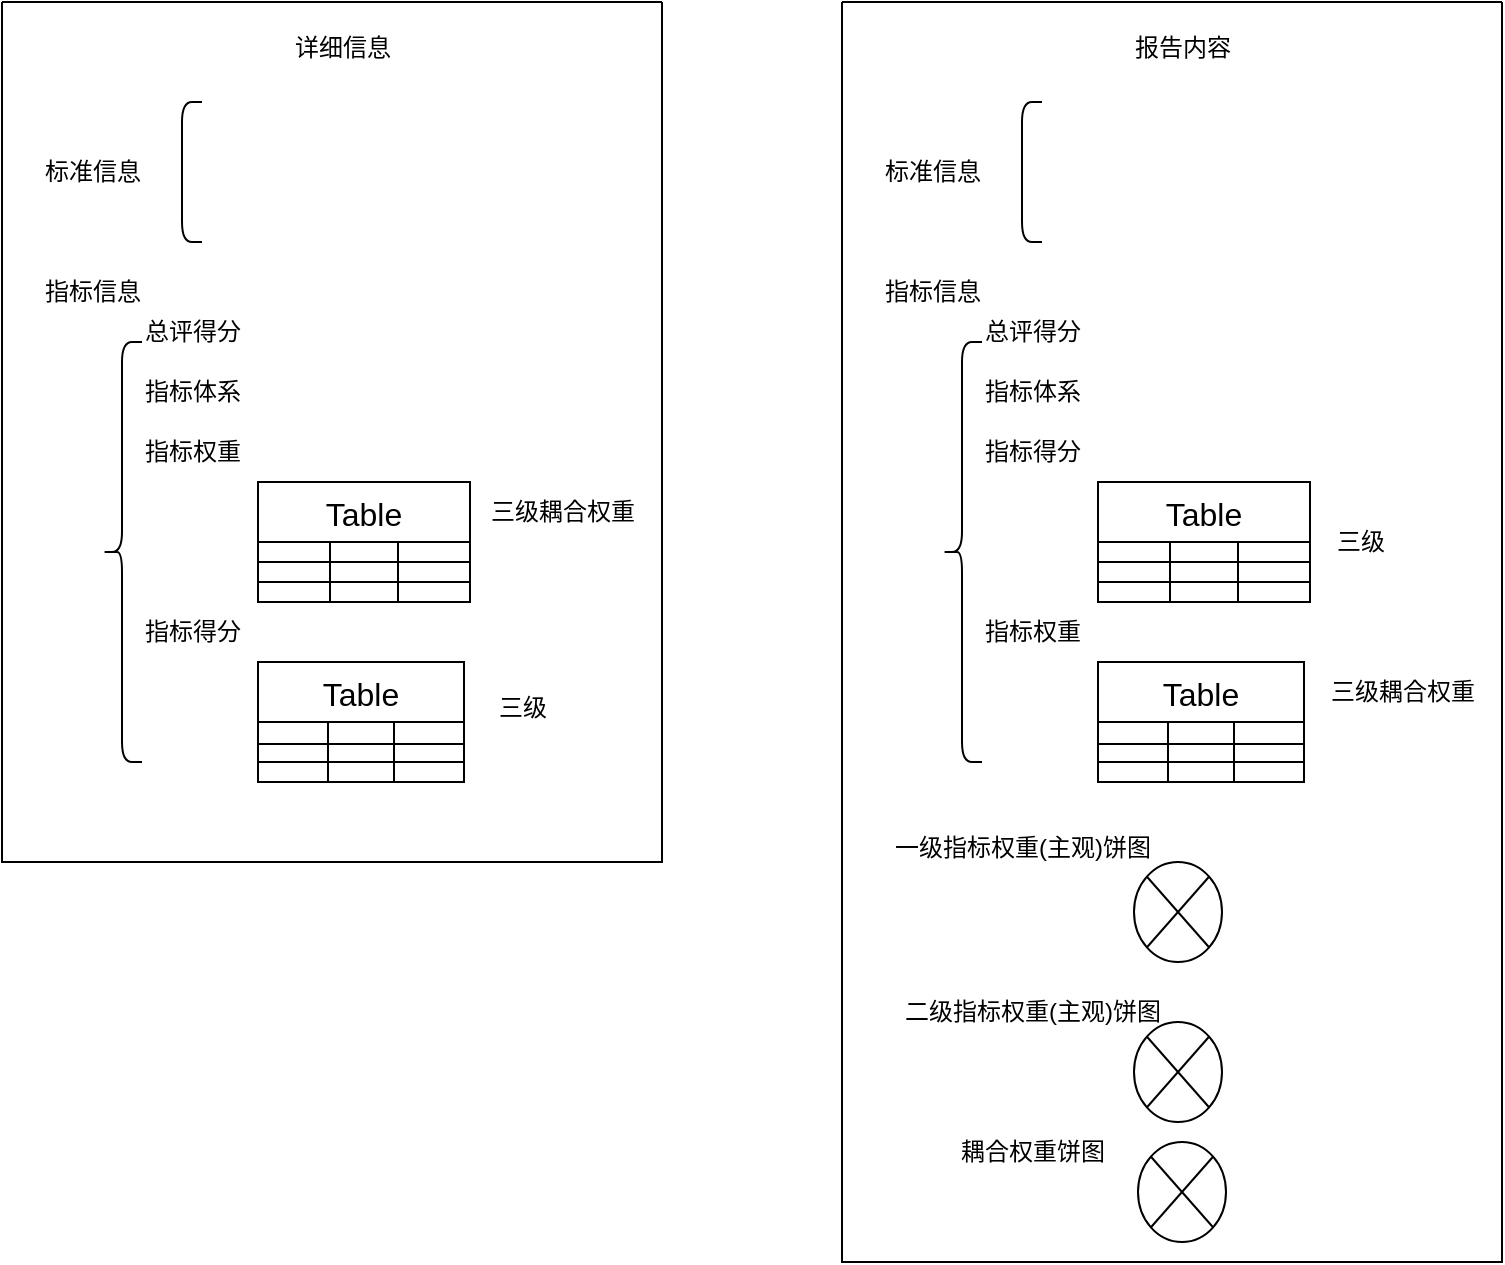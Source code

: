 <mxfile version="24.7.1" type="github">
  <diagram name="第 1 页" id="54DMhBAdJsvp6dHajpUP">
    <mxGraphModel dx="1075" dy="451" grid="1" gridSize="10" guides="1" tooltips="1" connect="1" arrows="1" fold="1" page="1" pageScale="1" pageWidth="827" pageHeight="1169" math="0" shadow="0">
      <root>
        <mxCell id="0" />
        <mxCell id="1" parent="0" />
        <mxCell id="b9Zt9LoIyYziU5IH4zG4-35" value="" style="swimlane;startSize=0;" vertex="1" parent="1">
          <mxGeometry x="110" y="270" width="330" height="430" as="geometry" />
        </mxCell>
        <mxCell id="b9Zt9LoIyYziU5IH4zG4-36" value="指标权重" style="text;html=1;align=center;verticalAlign=middle;resizable=0;points=[];autosize=1;strokeColor=none;fillColor=none;" vertex="1" parent="b9Zt9LoIyYziU5IH4zG4-35">
          <mxGeometry x="60" y="210" width="70" height="30" as="geometry" />
        </mxCell>
        <mxCell id="b9Zt9LoIyYziU5IH4zG4-37" value="指标得分" style="text;html=1;align=center;verticalAlign=middle;resizable=0;points=[];autosize=1;strokeColor=none;fillColor=none;" vertex="1" parent="b9Zt9LoIyYziU5IH4zG4-35">
          <mxGeometry x="60" y="300" width="70" height="30" as="geometry" />
        </mxCell>
        <mxCell id="b9Zt9LoIyYziU5IH4zG4-38" value="指标体系" style="text;html=1;align=center;verticalAlign=middle;resizable=0;points=[];autosize=1;strokeColor=none;fillColor=none;" vertex="1" parent="b9Zt9LoIyYziU5IH4zG4-35">
          <mxGeometry x="60" y="180" width="70" height="30" as="geometry" />
        </mxCell>
        <mxCell id="b9Zt9LoIyYziU5IH4zG4-39" value="标准信息" style="text;html=1;align=center;verticalAlign=middle;resizable=0;points=[];autosize=1;strokeColor=none;fillColor=none;" vertex="1" parent="b9Zt9LoIyYziU5IH4zG4-35">
          <mxGeometry x="10" y="70" width="70" height="30" as="geometry" />
        </mxCell>
        <mxCell id="b9Zt9LoIyYziU5IH4zG4-40" value="详细信息" style="text;html=1;align=center;verticalAlign=middle;resizable=0;points=[];autosize=1;strokeColor=none;fillColor=none;" vertex="1" parent="b9Zt9LoIyYziU5IH4zG4-35">
          <mxGeometry x="135" y="8" width="70" height="30" as="geometry" />
        </mxCell>
        <mxCell id="b9Zt9LoIyYziU5IH4zG4-41" value="指标信息" style="text;html=1;align=center;verticalAlign=middle;resizable=0;points=[];autosize=1;strokeColor=none;fillColor=none;" vertex="1" parent="b9Zt9LoIyYziU5IH4zG4-35">
          <mxGeometry x="10" y="130" width="70" height="30" as="geometry" />
        </mxCell>
        <mxCell id="b9Zt9LoIyYziU5IH4zG4-42" value="Table" style="shape=table;startSize=30;container=1;collapsible=0;childLayout=tableLayout;strokeColor=default;fontSize=16;" vertex="1" parent="b9Zt9LoIyYziU5IH4zG4-35">
          <mxGeometry x="128" y="330" width="103" height="60" as="geometry" />
        </mxCell>
        <mxCell id="b9Zt9LoIyYziU5IH4zG4-43" value="" style="shape=tableRow;horizontal=0;startSize=0;swimlaneHead=0;swimlaneBody=0;strokeColor=inherit;top=0;left=0;bottom=0;right=0;collapsible=0;dropTarget=0;fillColor=none;points=[[0,0.5],[1,0.5]];portConstraint=eastwest;fontSize=16;" vertex="1" parent="b9Zt9LoIyYziU5IH4zG4-42">
          <mxGeometry y="30" width="103" height="11" as="geometry" />
        </mxCell>
        <mxCell id="b9Zt9LoIyYziU5IH4zG4-44" value="" style="shape=partialRectangle;html=1;whiteSpace=wrap;connectable=0;strokeColor=inherit;overflow=hidden;fillColor=none;top=0;left=0;bottom=0;right=0;pointerEvents=1;fontSize=16;" vertex="1" parent="b9Zt9LoIyYziU5IH4zG4-43">
          <mxGeometry width="35" height="11" as="geometry">
            <mxRectangle width="35" height="11" as="alternateBounds" />
          </mxGeometry>
        </mxCell>
        <mxCell id="b9Zt9LoIyYziU5IH4zG4-45" value="" style="shape=partialRectangle;html=1;whiteSpace=wrap;connectable=0;strokeColor=inherit;overflow=hidden;fillColor=none;top=0;left=0;bottom=0;right=0;pointerEvents=1;fontSize=16;" vertex="1" parent="b9Zt9LoIyYziU5IH4zG4-43">
          <mxGeometry x="35" width="33" height="11" as="geometry">
            <mxRectangle width="33" height="11" as="alternateBounds" />
          </mxGeometry>
        </mxCell>
        <mxCell id="b9Zt9LoIyYziU5IH4zG4-46" value="" style="shape=partialRectangle;html=1;whiteSpace=wrap;connectable=0;strokeColor=inherit;overflow=hidden;fillColor=none;top=0;left=0;bottom=0;right=0;pointerEvents=1;fontSize=16;" vertex="1" parent="b9Zt9LoIyYziU5IH4zG4-43">
          <mxGeometry x="68" width="35" height="11" as="geometry">
            <mxRectangle width="35" height="11" as="alternateBounds" />
          </mxGeometry>
        </mxCell>
        <mxCell id="b9Zt9LoIyYziU5IH4zG4-47" value="" style="shape=tableRow;horizontal=0;startSize=0;swimlaneHead=0;swimlaneBody=0;strokeColor=inherit;top=0;left=0;bottom=0;right=0;collapsible=0;dropTarget=0;fillColor=none;points=[[0,0.5],[1,0.5]];portConstraint=eastwest;fontSize=16;" vertex="1" parent="b9Zt9LoIyYziU5IH4zG4-42">
          <mxGeometry y="41" width="103" height="9" as="geometry" />
        </mxCell>
        <mxCell id="b9Zt9LoIyYziU5IH4zG4-48" value="" style="shape=partialRectangle;html=1;whiteSpace=wrap;connectable=0;strokeColor=inherit;overflow=hidden;fillColor=none;top=0;left=0;bottom=0;right=0;pointerEvents=1;fontSize=16;" vertex="1" parent="b9Zt9LoIyYziU5IH4zG4-47">
          <mxGeometry width="35" height="9" as="geometry">
            <mxRectangle width="35" height="9" as="alternateBounds" />
          </mxGeometry>
        </mxCell>
        <mxCell id="b9Zt9LoIyYziU5IH4zG4-49" value="" style="shape=partialRectangle;html=1;whiteSpace=wrap;connectable=0;strokeColor=inherit;overflow=hidden;fillColor=none;top=0;left=0;bottom=0;right=0;pointerEvents=1;fontSize=16;" vertex="1" parent="b9Zt9LoIyYziU5IH4zG4-47">
          <mxGeometry x="35" width="33" height="9" as="geometry">
            <mxRectangle width="33" height="9" as="alternateBounds" />
          </mxGeometry>
        </mxCell>
        <mxCell id="b9Zt9LoIyYziU5IH4zG4-50" value="" style="shape=partialRectangle;html=1;whiteSpace=wrap;connectable=0;strokeColor=inherit;overflow=hidden;fillColor=none;top=0;left=0;bottom=0;right=0;pointerEvents=1;fontSize=16;" vertex="1" parent="b9Zt9LoIyYziU5IH4zG4-47">
          <mxGeometry x="68" width="35" height="9" as="geometry">
            <mxRectangle width="35" height="9" as="alternateBounds" />
          </mxGeometry>
        </mxCell>
        <mxCell id="b9Zt9LoIyYziU5IH4zG4-51" value="" style="shape=tableRow;horizontal=0;startSize=0;swimlaneHead=0;swimlaneBody=0;strokeColor=inherit;top=0;left=0;bottom=0;right=0;collapsible=0;dropTarget=0;fillColor=none;points=[[0,0.5],[1,0.5]];portConstraint=eastwest;fontSize=16;" vertex="1" parent="b9Zt9LoIyYziU5IH4zG4-42">
          <mxGeometry y="50" width="103" height="10" as="geometry" />
        </mxCell>
        <mxCell id="b9Zt9LoIyYziU5IH4zG4-52" value="" style="shape=partialRectangle;html=1;whiteSpace=wrap;connectable=0;strokeColor=inherit;overflow=hidden;fillColor=none;top=0;left=0;bottom=0;right=0;pointerEvents=1;fontSize=16;" vertex="1" parent="b9Zt9LoIyYziU5IH4zG4-51">
          <mxGeometry width="35" height="10" as="geometry">
            <mxRectangle width="35" height="10" as="alternateBounds" />
          </mxGeometry>
        </mxCell>
        <mxCell id="b9Zt9LoIyYziU5IH4zG4-53" value="" style="shape=partialRectangle;html=1;whiteSpace=wrap;connectable=0;strokeColor=inherit;overflow=hidden;fillColor=none;top=0;left=0;bottom=0;right=0;pointerEvents=1;fontSize=16;" vertex="1" parent="b9Zt9LoIyYziU5IH4zG4-51">
          <mxGeometry x="35" width="33" height="10" as="geometry">
            <mxRectangle width="33" height="10" as="alternateBounds" />
          </mxGeometry>
        </mxCell>
        <mxCell id="b9Zt9LoIyYziU5IH4zG4-54" value="" style="shape=partialRectangle;html=1;whiteSpace=wrap;connectable=0;strokeColor=inherit;overflow=hidden;fillColor=none;top=0;left=0;bottom=0;right=0;pointerEvents=1;fontSize=16;" vertex="1" parent="b9Zt9LoIyYziU5IH4zG4-51">
          <mxGeometry x="68" width="35" height="10" as="geometry">
            <mxRectangle width="35" height="10" as="alternateBounds" />
          </mxGeometry>
        </mxCell>
        <mxCell id="b9Zt9LoIyYziU5IH4zG4-55" value="Table" style="shape=table;startSize=30;container=1;collapsible=0;childLayout=tableLayout;strokeColor=default;fontSize=16;" vertex="1" parent="b9Zt9LoIyYziU5IH4zG4-35">
          <mxGeometry x="128" y="240" width="106" height="60" as="geometry" />
        </mxCell>
        <mxCell id="b9Zt9LoIyYziU5IH4zG4-56" value="" style="shape=tableRow;horizontal=0;startSize=0;swimlaneHead=0;swimlaneBody=0;strokeColor=inherit;top=0;left=0;bottom=0;right=0;collapsible=0;dropTarget=0;fillColor=none;points=[[0,0.5],[1,0.5]];portConstraint=eastwest;fontSize=16;" vertex="1" parent="b9Zt9LoIyYziU5IH4zG4-55">
          <mxGeometry y="30" width="106" height="10" as="geometry" />
        </mxCell>
        <mxCell id="b9Zt9LoIyYziU5IH4zG4-57" value="" style="shape=partialRectangle;html=1;whiteSpace=wrap;connectable=0;strokeColor=inherit;overflow=hidden;fillColor=none;top=0;left=0;bottom=0;right=0;pointerEvents=1;fontSize=16;" vertex="1" parent="b9Zt9LoIyYziU5IH4zG4-56">
          <mxGeometry width="36" height="10" as="geometry">
            <mxRectangle width="36" height="10" as="alternateBounds" />
          </mxGeometry>
        </mxCell>
        <mxCell id="b9Zt9LoIyYziU5IH4zG4-58" value="" style="shape=partialRectangle;html=1;whiteSpace=wrap;connectable=0;strokeColor=inherit;overflow=hidden;fillColor=none;top=0;left=0;bottom=0;right=0;pointerEvents=1;fontSize=16;" vertex="1" parent="b9Zt9LoIyYziU5IH4zG4-56">
          <mxGeometry x="36" width="34" height="10" as="geometry">
            <mxRectangle width="34" height="10" as="alternateBounds" />
          </mxGeometry>
        </mxCell>
        <mxCell id="b9Zt9LoIyYziU5IH4zG4-59" value="" style="shape=partialRectangle;html=1;whiteSpace=wrap;connectable=0;strokeColor=inherit;overflow=hidden;fillColor=none;top=0;left=0;bottom=0;right=0;pointerEvents=1;fontSize=16;" vertex="1" parent="b9Zt9LoIyYziU5IH4zG4-56">
          <mxGeometry x="70" width="36" height="10" as="geometry">
            <mxRectangle width="36" height="10" as="alternateBounds" />
          </mxGeometry>
        </mxCell>
        <mxCell id="b9Zt9LoIyYziU5IH4zG4-60" value="" style="shape=tableRow;horizontal=0;startSize=0;swimlaneHead=0;swimlaneBody=0;strokeColor=inherit;top=0;left=0;bottom=0;right=0;collapsible=0;dropTarget=0;fillColor=none;points=[[0,0.5],[1,0.5]];portConstraint=eastwest;fontSize=16;" vertex="1" parent="b9Zt9LoIyYziU5IH4zG4-55">
          <mxGeometry y="40" width="106" height="10" as="geometry" />
        </mxCell>
        <mxCell id="b9Zt9LoIyYziU5IH4zG4-61" value="" style="shape=partialRectangle;html=1;whiteSpace=wrap;connectable=0;strokeColor=inherit;overflow=hidden;fillColor=none;top=0;left=0;bottom=0;right=0;pointerEvents=1;fontSize=16;" vertex="1" parent="b9Zt9LoIyYziU5IH4zG4-60">
          <mxGeometry width="36" height="10" as="geometry">
            <mxRectangle width="36" height="10" as="alternateBounds" />
          </mxGeometry>
        </mxCell>
        <mxCell id="b9Zt9LoIyYziU5IH4zG4-62" value="" style="shape=partialRectangle;html=1;whiteSpace=wrap;connectable=0;strokeColor=inherit;overflow=hidden;fillColor=none;top=0;left=0;bottom=0;right=0;pointerEvents=1;fontSize=16;" vertex="1" parent="b9Zt9LoIyYziU5IH4zG4-60">
          <mxGeometry x="36" width="34" height="10" as="geometry">
            <mxRectangle width="34" height="10" as="alternateBounds" />
          </mxGeometry>
        </mxCell>
        <mxCell id="b9Zt9LoIyYziU5IH4zG4-63" value="" style="shape=partialRectangle;html=1;whiteSpace=wrap;connectable=0;strokeColor=inherit;overflow=hidden;fillColor=none;top=0;left=0;bottom=0;right=0;pointerEvents=1;fontSize=16;" vertex="1" parent="b9Zt9LoIyYziU5IH4zG4-60">
          <mxGeometry x="70" width="36" height="10" as="geometry">
            <mxRectangle width="36" height="10" as="alternateBounds" />
          </mxGeometry>
        </mxCell>
        <mxCell id="b9Zt9LoIyYziU5IH4zG4-64" value="" style="shape=tableRow;horizontal=0;startSize=0;swimlaneHead=0;swimlaneBody=0;strokeColor=inherit;top=0;left=0;bottom=0;right=0;collapsible=0;dropTarget=0;fillColor=none;points=[[0,0.5],[1,0.5]];portConstraint=eastwest;fontSize=16;" vertex="1" parent="b9Zt9LoIyYziU5IH4zG4-55">
          <mxGeometry y="50" width="106" height="10" as="geometry" />
        </mxCell>
        <mxCell id="b9Zt9LoIyYziU5IH4zG4-65" value="" style="shape=partialRectangle;html=1;whiteSpace=wrap;connectable=0;strokeColor=inherit;overflow=hidden;fillColor=none;top=0;left=0;bottom=0;right=0;pointerEvents=1;fontSize=16;" vertex="1" parent="b9Zt9LoIyYziU5IH4zG4-64">
          <mxGeometry width="36" height="10" as="geometry">
            <mxRectangle width="36" height="10" as="alternateBounds" />
          </mxGeometry>
        </mxCell>
        <mxCell id="b9Zt9LoIyYziU5IH4zG4-66" value="" style="shape=partialRectangle;html=1;whiteSpace=wrap;connectable=0;strokeColor=inherit;overflow=hidden;fillColor=none;top=0;left=0;bottom=0;right=0;pointerEvents=1;fontSize=16;" vertex="1" parent="b9Zt9LoIyYziU5IH4zG4-64">
          <mxGeometry x="36" width="34" height="10" as="geometry">
            <mxRectangle width="34" height="10" as="alternateBounds" />
          </mxGeometry>
        </mxCell>
        <mxCell id="b9Zt9LoIyYziU5IH4zG4-67" value="" style="shape=partialRectangle;html=1;whiteSpace=wrap;connectable=0;strokeColor=inherit;overflow=hidden;fillColor=none;top=0;left=0;bottom=0;right=0;pointerEvents=1;fontSize=16;" vertex="1" parent="b9Zt9LoIyYziU5IH4zG4-64">
          <mxGeometry x="70" width="36" height="10" as="geometry">
            <mxRectangle width="36" height="10" as="alternateBounds" />
          </mxGeometry>
        </mxCell>
        <mxCell id="b9Zt9LoIyYziU5IH4zG4-68" value="" style="shape=curlyBracket;whiteSpace=wrap;html=1;rounded=1;labelPosition=left;verticalLabelPosition=middle;align=right;verticalAlign=middle;" vertex="1" parent="b9Zt9LoIyYziU5IH4zG4-35">
          <mxGeometry x="50" y="170" width="20" height="210" as="geometry" />
        </mxCell>
        <mxCell id="b9Zt9LoIyYziU5IH4zG4-69" value="" style="shape=curlyBracket;whiteSpace=wrap;html=1;rounded=1;labelPosition=left;verticalLabelPosition=middle;align=right;verticalAlign=middle;size=0;" vertex="1" parent="b9Zt9LoIyYziU5IH4zG4-35">
          <mxGeometry x="90" y="50" width="10" height="70" as="geometry" />
        </mxCell>
        <mxCell id="b9Zt9LoIyYziU5IH4zG4-70" value="总评得分" style="text;html=1;align=center;verticalAlign=middle;resizable=0;points=[];autosize=1;strokeColor=none;fillColor=none;" vertex="1" parent="b9Zt9LoIyYziU5IH4zG4-35">
          <mxGeometry x="60" y="150" width="70" height="30" as="geometry" />
        </mxCell>
        <mxCell id="b9Zt9LoIyYziU5IH4zG4-108" value="三级耦合权重" style="text;html=1;align=center;verticalAlign=middle;resizable=0;points=[];autosize=1;strokeColor=none;fillColor=none;" vertex="1" parent="b9Zt9LoIyYziU5IH4zG4-35">
          <mxGeometry x="230" y="240" width="100" height="30" as="geometry" />
        </mxCell>
        <mxCell id="b9Zt9LoIyYziU5IH4zG4-71" value="" style="swimlane;startSize=0;" vertex="1" parent="1">
          <mxGeometry x="530" y="270" width="330" height="630" as="geometry" />
        </mxCell>
        <mxCell id="b9Zt9LoIyYziU5IH4zG4-72" value="指标得分" style="text;html=1;align=center;verticalAlign=middle;resizable=0;points=[];autosize=1;strokeColor=none;fillColor=none;" vertex="1" parent="b9Zt9LoIyYziU5IH4zG4-71">
          <mxGeometry x="60" y="210" width="70" height="30" as="geometry" />
        </mxCell>
        <mxCell id="b9Zt9LoIyYziU5IH4zG4-73" value="指标权重" style="text;html=1;align=center;verticalAlign=middle;resizable=0;points=[];autosize=1;strokeColor=none;fillColor=none;" vertex="1" parent="b9Zt9LoIyYziU5IH4zG4-71">
          <mxGeometry x="60" y="300" width="70" height="30" as="geometry" />
        </mxCell>
        <mxCell id="b9Zt9LoIyYziU5IH4zG4-74" value="指标体系" style="text;html=1;align=center;verticalAlign=middle;resizable=0;points=[];autosize=1;strokeColor=none;fillColor=none;" vertex="1" parent="b9Zt9LoIyYziU5IH4zG4-71">
          <mxGeometry x="60" y="180" width="70" height="30" as="geometry" />
        </mxCell>
        <mxCell id="b9Zt9LoIyYziU5IH4zG4-75" value="标准信息" style="text;html=1;align=center;verticalAlign=middle;resizable=0;points=[];autosize=1;strokeColor=none;fillColor=none;" vertex="1" parent="b9Zt9LoIyYziU5IH4zG4-71">
          <mxGeometry x="10" y="70" width="70" height="30" as="geometry" />
        </mxCell>
        <mxCell id="b9Zt9LoIyYziU5IH4zG4-76" value="报告内容" style="text;html=1;align=center;verticalAlign=middle;resizable=0;points=[];autosize=1;strokeColor=none;fillColor=none;" vertex="1" parent="b9Zt9LoIyYziU5IH4zG4-71">
          <mxGeometry x="135" y="8" width="70" height="30" as="geometry" />
        </mxCell>
        <mxCell id="b9Zt9LoIyYziU5IH4zG4-77" value="指标信息" style="text;html=1;align=center;verticalAlign=middle;resizable=0;points=[];autosize=1;strokeColor=none;fillColor=none;" vertex="1" parent="b9Zt9LoIyYziU5IH4zG4-71">
          <mxGeometry x="10" y="130" width="70" height="30" as="geometry" />
        </mxCell>
        <mxCell id="b9Zt9LoIyYziU5IH4zG4-78" value="Table" style="shape=table;startSize=30;container=1;collapsible=0;childLayout=tableLayout;strokeColor=default;fontSize=16;" vertex="1" parent="b9Zt9LoIyYziU5IH4zG4-71">
          <mxGeometry x="128" y="330" width="103" height="60" as="geometry" />
        </mxCell>
        <mxCell id="b9Zt9LoIyYziU5IH4zG4-79" value="" style="shape=tableRow;horizontal=0;startSize=0;swimlaneHead=0;swimlaneBody=0;strokeColor=inherit;top=0;left=0;bottom=0;right=0;collapsible=0;dropTarget=0;fillColor=none;points=[[0,0.5],[1,0.5]];portConstraint=eastwest;fontSize=16;" vertex="1" parent="b9Zt9LoIyYziU5IH4zG4-78">
          <mxGeometry y="30" width="103" height="11" as="geometry" />
        </mxCell>
        <mxCell id="b9Zt9LoIyYziU5IH4zG4-80" value="" style="shape=partialRectangle;html=1;whiteSpace=wrap;connectable=0;strokeColor=inherit;overflow=hidden;fillColor=none;top=0;left=0;bottom=0;right=0;pointerEvents=1;fontSize=16;" vertex="1" parent="b9Zt9LoIyYziU5IH4zG4-79">
          <mxGeometry width="35" height="11" as="geometry">
            <mxRectangle width="35" height="11" as="alternateBounds" />
          </mxGeometry>
        </mxCell>
        <mxCell id="b9Zt9LoIyYziU5IH4zG4-81" value="" style="shape=partialRectangle;html=1;whiteSpace=wrap;connectable=0;strokeColor=inherit;overflow=hidden;fillColor=none;top=0;left=0;bottom=0;right=0;pointerEvents=1;fontSize=16;" vertex="1" parent="b9Zt9LoIyYziU5IH4zG4-79">
          <mxGeometry x="35" width="33" height="11" as="geometry">
            <mxRectangle width="33" height="11" as="alternateBounds" />
          </mxGeometry>
        </mxCell>
        <mxCell id="b9Zt9LoIyYziU5IH4zG4-82" value="" style="shape=partialRectangle;html=1;whiteSpace=wrap;connectable=0;strokeColor=inherit;overflow=hidden;fillColor=none;top=0;left=0;bottom=0;right=0;pointerEvents=1;fontSize=16;" vertex="1" parent="b9Zt9LoIyYziU5IH4zG4-79">
          <mxGeometry x="68" width="35" height="11" as="geometry">
            <mxRectangle width="35" height="11" as="alternateBounds" />
          </mxGeometry>
        </mxCell>
        <mxCell id="b9Zt9LoIyYziU5IH4zG4-83" value="" style="shape=tableRow;horizontal=0;startSize=0;swimlaneHead=0;swimlaneBody=0;strokeColor=inherit;top=0;left=0;bottom=0;right=0;collapsible=0;dropTarget=0;fillColor=none;points=[[0,0.5],[1,0.5]];portConstraint=eastwest;fontSize=16;" vertex="1" parent="b9Zt9LoIyYziU5IH4zG4-78">
          <mxGeometry y="41" width="103" height="9" as="geometry" />
        </mxCell>
        <mxCell id="b9Zt9LoIyYziU5IH4zG4-84" value="" style="shape=partialRectangle;html=1;whiteSpace=wrap;connectable=0;strokeColor=inherit;overflow=hidden;fillColor=none;top=0;left=0;bottom=0;right=0;pointerEvents=1;fontSize=16;" vertex="1" parent="b9Zt9LoIyYziU5IH4zG4-83">
          <mxGeometry width="35" height="9" as="geometry">
            <mxRectangle width="35" height="9" as="alternateBounds" />
          </mxGeometry>
        </mxCell>
        <mxCell id="b9Zt9LoIyYziU5IH4zG4-85" value="" style="shape=partialRectangle;html=1;whiteSpace=wrap;connectable=0;strokeColor=inherit;overflow=hidden;fillColor=none;top=0;left=0;bottom=0;right=0;pointerEvents=1;fontSize=16;" vertex="1" parent="b9Zt9LoIyYziU5IH4zG4-83">
          <mxGeometry x="35" width="33" height="9" as="geometry">
            <mxRectangle width="33" height="9" as="alternateBounds" />
          </mxGeometry>
        </mxCell>
        <mxCell id="b9Zt9LoIyYziU5IH4zG4-86" value="" style="shape=partialRectangle;html=1;whiteSpace=wrap;connectable=0;strokeColor=inherit;overflow=hidden;fillColor=none;top=0;left=0;bottom=0;right=0;pointerEvents=1;fontSize=16;" vertex="1" parent="b9Zt9LoIyYziU5IH4zG4-83">
          <mxGeometry x="68" width="35" height="9" as="geometry">
            <mxRectangle width="35" height="9" as="alternateBounds" />
          </mxGeometry>
        </mxCell>
        <mxCell id="b9Zt9LoIyYziU5IH4zG4-87" value="" style="shape=tableRow;horizontal=0;startSize=0;swimlaneHead=0;swimlaneBody=0;strokeColor=inherit;top=0;left=0;bottom=0;right=0;collapsible=0;dropTarget=0;fillColor=none;points=[[0,0.5],[1,0.5]];portConstraint=eastwest;fontSize=16;" vertex="1" parent="b9Zt9LoIyYziU5IH4zG4-78">
          <mxGeometry y="50" width="103" height="10" as="geometry" />
        </mxCell>
        <mxCell id="b9Zt9LoIyYziU5IH4zG4-88" value="" style="shape=partialRectangle;html=1;whiteSpace=wrap;connectable=0;strokeColor=inherit;overflow=hidden;fillColor=none;top=0;left=0;bottom=0;right=0;pointerEvents=1;fontSize=16;" vertex="1" parent="b9Zt9LoIyYziU5IH4zG4-87">
          <mxGeometry width="35" height="10" as="geometry">
            <mxRectangle width="35" height="10" as="alternateBounds" />
          </mxGeometry>
        </mxCell>
        <mxCell id="b9Zt9LoIyYziU5IH4zG4-89" value="" style="shape=partialRectangle;html=1;whiteSpace=wrap;connectable=0;strokeColor=inherit;overflow=hidden;fillColor=none;top=0;left=0;bottom=0;right=0;pointerEvents=1;fontSize=16;" vertex="1" parent="b9Zt9LoIyYziU5IH4zG4-87">
          <mxGeometry x="35" width="33" height="10" as="geometry">
            <mxRectangle width="33" height="10" as="alternateBounds" />
          </mxGeometry>
        </mxCell>
        <mxCell id="b9Zt9LoIyYziU5IH4zG4-90" value="" style="shape=partialRectangle;html=1;whiteSpace=wrap;connectable=0;strokeColor=inherit;overflow=hidden;fillColor=none;top=0;left=0;bottom=0;right=0;pointerEvents=1;fontSize=16;" vertex="1" parent="b9Zt9LoIyYziU5IH4zG4-87">
          <mxGeometry x="68" width="35" height="10" as="geometry">
            <mxRectangle width="35" height="10" as="alternateBounds" />
          </mxGeometry>
        </mxCell>
        <mxCell id="b9Zt9LoIyYziU5IH4zG4-91" value="Table" style="shape=table;startSize=30;container=1;collapsible=0;childLayout=tableLayout;strokeColor=default;fontSize=16;" vertex="1" parent="b9Zt9LoIyYziU5IH4zG4-71">
          <mxGeometry x="128" y="240" width="106" height="60" as="geometry" />
        </mxCell>
        <mxCell id="b9Zt9LoIyYziU5IH4zG4-92" value="" style="shape=tableRow;horizontal=0;startSize=0;swimlaneHead=0;swimlaneBody=0;strokeColor=inherit;top=0;left=0;bottom=0;right=0;collapsible=0;dropTarget=0;fillColor=none;points=[[0,0.5],[1,0.5]];portConstraint=eastwest;fontSize=16;" vertex="1" parent="b9Zt9LoIyYziU5IH4zG4-91">
          <mxGeometry y="30" width="106" height="10" as="geometry" />
        </mxCell>
        <mxCell id="b9Zt9LoIyYziU5IH4zG4-93" value="" style="shape=partialRectangle;html=1;whiteSpace=wrap;connectable=0;strokeColor=inherit;overflow=hidden;fillColor=none;top=0;left=0;bottom=0;right=0;pointerEvents=1;fontSize=16;" vertex="1" parent="b9Zt9LoIyYziU5IH4zG4-92">
          <mxGeometry width="36" height="10" as="geometry">
            <mxRectangle width="36" height="10" as="alternateBounds" />
          </mxGeometry>
        </mxCell>
        <mxCell id="b9Zt9LoIyYziU5IH4zG4-94" value="" style="shape=partialRectangle;html=1;whiteSpace=wrap;connectable=0;strokeColor=inherit;overflow=hidden;fillColor=none;top=0;left=0;bottom=0;right=0;pointerEvents=1;fontSize=16;" vertex="1" parent="b9Zt9LoIyYziU5IH4zG4-92">
          <mxGeometry x="36" width="34" height="10" as="geometry">
            <mxRectangle width="34" height="10" as="alternateBounds" />
          </mxGeometry>
        </mxCell>
        <mxCell id="b9Zt9LoIyYziU5IH4zG4-95" value="" style="shape=partialRectangle;html=1;whiteSpace=wrap;connectable=0;strokeColor=inherit;overflow=hidden;fillColor=none;top=0;left=0;bottom=0;right=0;pointerEvents=1;fontSize=16;" vertex="1" parent="b9Zt9LoIyYziU5IH4zG4-92">
          <mxGeometry x="70" width="36" height="10" as="geometry">
            <mxRectangle width="36" height="10" as="alternateBounds" />
          </mxGeometry>
        </mxCell>
        <mxCell id="b9Zt9LoIyYziU5IH4zG4-96" value="" style="shape=tableRow;horizontal=0;startSize=0;swimlaneHead=0;swimlaneBody=0;strokeColor=inherit;top=0;left=0;bottom=0;right=0;collapsible=0;dropTarget=0;fillColor=none;points=[[0,0.5],[1,0.5]];portConstraint=eastwest;fontSize=16;" vertex="1" parent="b9Zt9LoIyYziU5IH4zG4-91">
          <mxGeometry y="40" width="106" height="10" as="geometry" />
        </mxCell>
        <mxCell id="b9Zt9LoIyYziU5IH4zG4-97" value="" style="shape=partialRectangle;html=1;whiteSpace=wrap;connectable=0;strokeColor=inherit;overflow=hidden;fillColor=none;top=0;left=0;bottom=0;right=0;pointerEvents=1;fontSize=16;" vertex="1" parent="b9Zt9LoIyYziU5IH4zG4-96">
          <mxGeometry width="36" height="10" as="geometry">
            <mxRectangle width="36" height="10" as="alternateBounds" />
          </mxGeometry>
        </mxCell>
        <mxCell id="b9Zt9LoIyYziU5IH4zG4-98" value="" style="shape=partialRectangle;html=1;whiteSpace=wrap;connectable=0;strokeColor=inherit;overflow=hidden;fillColor=none;top=0;left=0;bottom=0;right=0;pointerEvents=1;fontSize=16;" vertex="1" parent="b9Zt9LoIyYziU5IH4zG4-96">
          <mxGeometry x="36" width="34" height="10" as="geometry">
            <mxRectangle width="34" height="10" as="alternateBounds" />
          </mxGeometry>
        </mxCell>
        <mxCell id="b9Zt9LoIyYziU5IH4zG4-99" value="" style="shape=partialRectangle;html=1;whiteSpace=wrap;connectable=0;strokeColor=inherit;overflow=hidden;fillColor=none;top=0;left=0;bottom=0;right=0;pointerEvents=1;fontSize=16;" vertex="1" parent="b9Zt9LoIyYziU5IH4zG4-96">
          <mxGeometry x="70" width="36" height="10" as="geometry">
            <mxRectangle width="36" height="10" as="alternateBounds" />
          </mxGeometry>
        </mxCell>
        <mxCell id="b9Zt9LoIyYziU5IH4zG4-100" value="" style="shape=tableRow;horizontal=0;startSize=0;swimlaneHead=0;swimlaneBody=0;strokeColor=inherit;top=0;left=0;bottom=0;right=0;collapsible=0;dropTarget=0;fillColor=none;points=[[0,0.5],[1,0.5]];portConstraint=eastwest;fontSize=16;" vertex="1" parent="b9Zt9LoIyYziU5IH4zG4-91">
          <mxGeometry y="50" width="106" height="10" as="geometry" />
        </mxCell>
        <mxCell id="b9Zt9LoIyYziU5IH4zG4-101" value="" style="shape=partialRectangle;html=1;whiteSpace=wrap;connectable=0;strokeColor=inherit;overflow=hidden;fillColor=none;top=0;left=0;bottom=0;right=0;pointerEvents=1;fontSize=16;" vertex="1" parent="b9Zt9LoIyYziU5IH4zG4-100">
          <mxGeometry width="36" height="10" as="geometry">
            <mxRectangle width="36" height="10" as="alternateBounds" />
          </mxGeometry>
        </mxCell>
        <mxCell id="b9Zt9LoIyYziU5IH4zG4-102" value="" style="shape=partialRectangle;html=1;whiteSpace=wrap;connectable=0;strokeColor=inherit;overflow=hidden;fillColor=none;top=0;left=0;bottom=0;right=0;pointerEvents=1;fontSize=16;" vertex="1" parent="b9Zt9LoIyYziU5IH4zG4-100">
          <mxGeometry x="36" width="34" height="10" as="geometry">
            <mxRectangle width="34" height="10" as="alternateBounds" />
          </mxGeometry>
        </mxCell>
        <mxCell id="b9Zt9LoIyYziU5IH4zG4-103" value="" style="shape=partialRectangle;html=1;whiteSpace=wrap;connectable=0;strokeColor=inherit;overflow=hidden;fillColor=none;top=0;left=0;bottom=0;right=0;pointerEvents=1;fontSize=16;" vertex="1" parent="b9Zt9LoIyYziU5IH4zG4-100">
          <mxGeometry x="70" width="36" height="10" as="geometry">
            <mxRectangle width="36" height="10" as="alternateBounds" />
          </mxGeometry>
        </mxCell>
        <mxCell id="b9Zt9LoIyYziU5IH4zG4-104" value="" style="shape=curlyBracket;whiteSpace=wrap;html=1;rounded=1;labelPosition=left;verticalLabelPosition=middle;align=right;verticalAlign=middle;" vertex="1" parent="b9Zt9LoIyYziU5IH4zG4-71">
          <mxGeometry x="50" y="170" width="20" height="210" as="geometry" />
        </mxCell>
        <mxCell id="b9Zt9LoIyYziU5IH4zG4-105" value="" style="shape=curlyBracket;whiteSpace=wrap;html=1;rounded=1;labelPosition=left;verticalLabelPosition=middle;align=right;verticalAlign=middle;size=0;" vertex="1" parent="b9Zt9LoIyYziU5IH4zG4-71">
          <mxGeometry x="90" y="50" width="10" height="70" as="geometry" />
        </mxCell>
        <mxCell id="b9Zt9LoIyYziU5IH4zG4-106" value="总评得分" style="text;html=1;align=center;verticalAlign=middle;resizable=0;points=[];autosize=1;strokeColor=none;fillColor=none;" vertex="1" parent="b9Zt9LoIyYziU5IH4zG4-71">
          <mxGeometry x="60" y="150" width="70" height="30" as="geometry" />
        </mxCell>
        <mxCell id="b9Zt9LoIyYziU5IH4zG4-109" value="三级耦合权重" style="text;html=1;align=center;verticalAlign=middle;resizable=0;points=[];autosize=1;strokeColor=none;fillColor=none;" vertex="1" parent="b9Zt9LoIyYziU5IH4zG4-71">
          <mxGeometry x="230" y="330" width="100" height="30" as="geometry" />
        </mxCell>
        <mxCell id="b9Zt9LoIyYziU5IH4zG4-110" value="" style="shape=sumEllipse;perimeter=ellipsePerimeter;whiteSpace=wrap;html=1;backgroundOutline=1;" vertex="1" parent="b9Zt9LoIyYziU5IH4zG4-71">
          <mxGeometry x="146" y="430" width="44" height="50" as="geometry" />
        </mxCell>
        <mxCell id="b9Zt9LoIyYziU5IH4zG4-112" value="二级指标权重(主观)饼图" style="text;html=1;align=center;verticalAlign=middle;resizable=0;points=[];autosize=1;strokeColor=none;fillColor=none;" vertex="1" parent="b9Zt9LoIyYziU5IH4zG4-71">
          <mxGeometry x="20" y="490" width="150" height="30" as="geometry" />
        </mxCell>
        <mxCell id="b9Zt9LoIyYziU5IH4zG4-113" value="耦合权重饼图" style="text;html=1;align=center;verticalAlign=middle;resizable=0;points=[];autosize=1;strokeColor=none;fillColor=none;" vertex="1" parent="b9Zt9LoIyYziU5IH4zG4-71">
          <mxGeometry x="45" y="560" width="100" height="30" as="geometry" />
        </mxCell>
        <mxCell id="b9Zt9LoIyYziU5IH4zG4-116" value="" style="shape=sumEllipse;perimeter=ellipsePerimeter;whiteSpace=wrap;html=1;backgroundOutline=1;" vertex="1" parent="b9Zt9LoIyYziU5IH4zG4-71">
          <mxGeometry x="146" y="510" width="44" height="50" as="geometry" />
        </mxCell>
        <mxCell id="b9Zt9LoIyYziU5IH4zG4-117" value="" style="shape=sumEllipse;perimeter=ellipsePerimeter;whiteSpace=wrap;html=1;backgroundOutline=1;" vertex="1" parent="b9Zt9LoIyYziU5IH4zG4-71">
          <mxGeometry x="148" y="570" width="44" height="50" as="geometry" />
        </mxCell>
        <mxCell id="b9Zt9LoIyYziU5IH4zG4-118" value="三级" style="text;html=1;align=center;verticalAlign=middle;resizable=0;points=[];autosize=1;strokeColor=none;fillColor=none;" vertex="1" parent="b9Zt9LoIyYziU5IH4zG4-71">
          <mxGeometry x="234" y="255" width="50" height="30" as="geometry" />
        </mxCell>
        <mxCell id="b9Zt9LoIyYziU5IH4zG4-107" value="三级" style="text;html=1;align=center;verticalAlign=middle;resizable=0;points=[];autosize=1;strokeColor=none;fillColor=none;" vertex="1" parent="1">
          <mxGeometry x="345" y="608" width="50" height="30" as="geometry" />
        </mxCell>
        <mxCell id="b9Zt9LoIyYziU5IH4zG4-111" value="一级指标权重(主观)饼图" style="text;html=1;align=center;verticalAlign=middle;resizable=0;points=[];autosize=1;strokeColor=none;fillColor=none;" vertex="1" parent="1">
          <mxGeometry x="545" y="678" width="150" height="30" as="geometry" />
        </mxCell>
      </root>
    </mxGraphModel>
  </diagram>
</mxfile>
